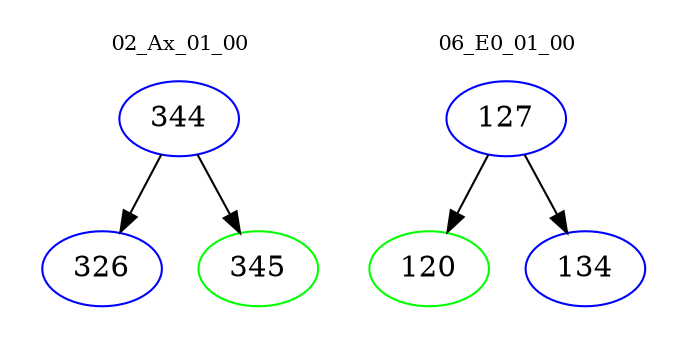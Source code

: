 digraph{
subgraph cluster_0 {
color = white
label = "02_Ax_01_00";
fontsize=10;
T0_344 [label="344", color="blue"]
T0_344 -> T0_326 [color="black"]
T0_326 [label="326", color="blue"]
T0_344 -> T0_345 [color="black"]
T0_345 [label="345", color="green"]
}
subgraph cluster_1 {
color = white
label = "06_E0_01_00";
fontsize=10;
T1_127 [label="127", color="blue"]
T1_127 -> T1_120 [color="black"]
T1_120 [label="120", color="green"]
T1_127 -> T1_134 [color="black"]
T1_134 [label="134", color="blue"]
}
}
